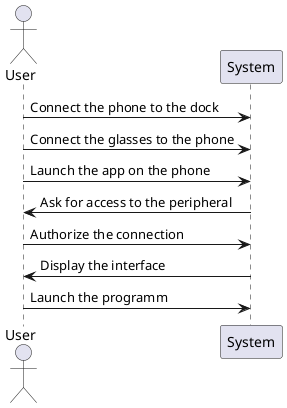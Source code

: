 @startuml
'Bon déroulement

Actor User as U
Participant System as S


U -> S: Connect the phone to the dock
U -> S: Connect the glasses to the phone
U -> S: Launch the app on the phone
S -> U: Ask for access to the peripheral
U -> S: Authorize the connection
S -> U: Display the interface
U -> S: Launch the programm


@enduml


@startuml
'Erreur autorisation

Actor User as U
Participant System as S


U -> S: Connect the phone to the dock
U -> S: Connect the glasses to the phone
U -> S: Launch the app on the phone
S -> U: Ask for access to the peripheral
U -> S: Reject the connection
S -> U: Connection error

@enduml

@startuml
'Mauvais branchement

Actor User as U
Participant System as S


U -> S: Connect the phone to the dock
U -> S: Connect the glasses to the phone
U -> S: Launch the app on the phone
S -> U: Detection error of the device
U -> S: Verify connections
S -> U: Ask for access to the peripheral
U -> S: Authorize the connection
S -> U: Display the interface
U -> S: Launch the programm



@enduml